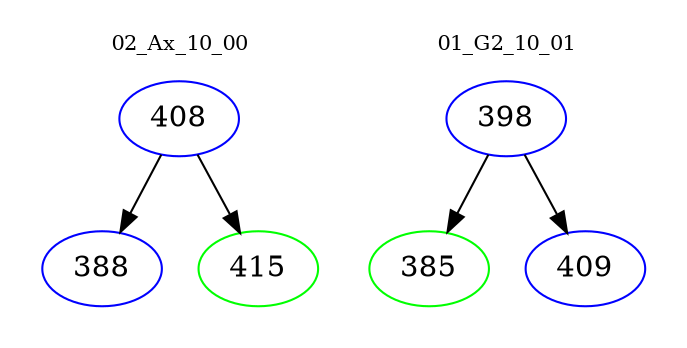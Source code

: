 digraph{
subgraph cluster_0 {
color = white
label = "02_Ax_10_00";
fontsize=10;
T0_408 [label="408", color="blue"]
T0_408 -> T0_388 [color="black"]
T0_388 [label="388", color="blue"]
T0_408 -> T0_415 [color="black"]
T0_415 [label="415", color="green"]
}
subgraph cluster_1 {
color = white
label = "01_G2_10_01";
fontsize=10;
T1_398 [label="398", color="blue"]
T1_398 -> T1_385 [color="black"]
T1_385 [label="385", color="green"]
T1_398 -> T1_409 [color="black"]
T1_409 [label="409", color="blue"]
}
}
